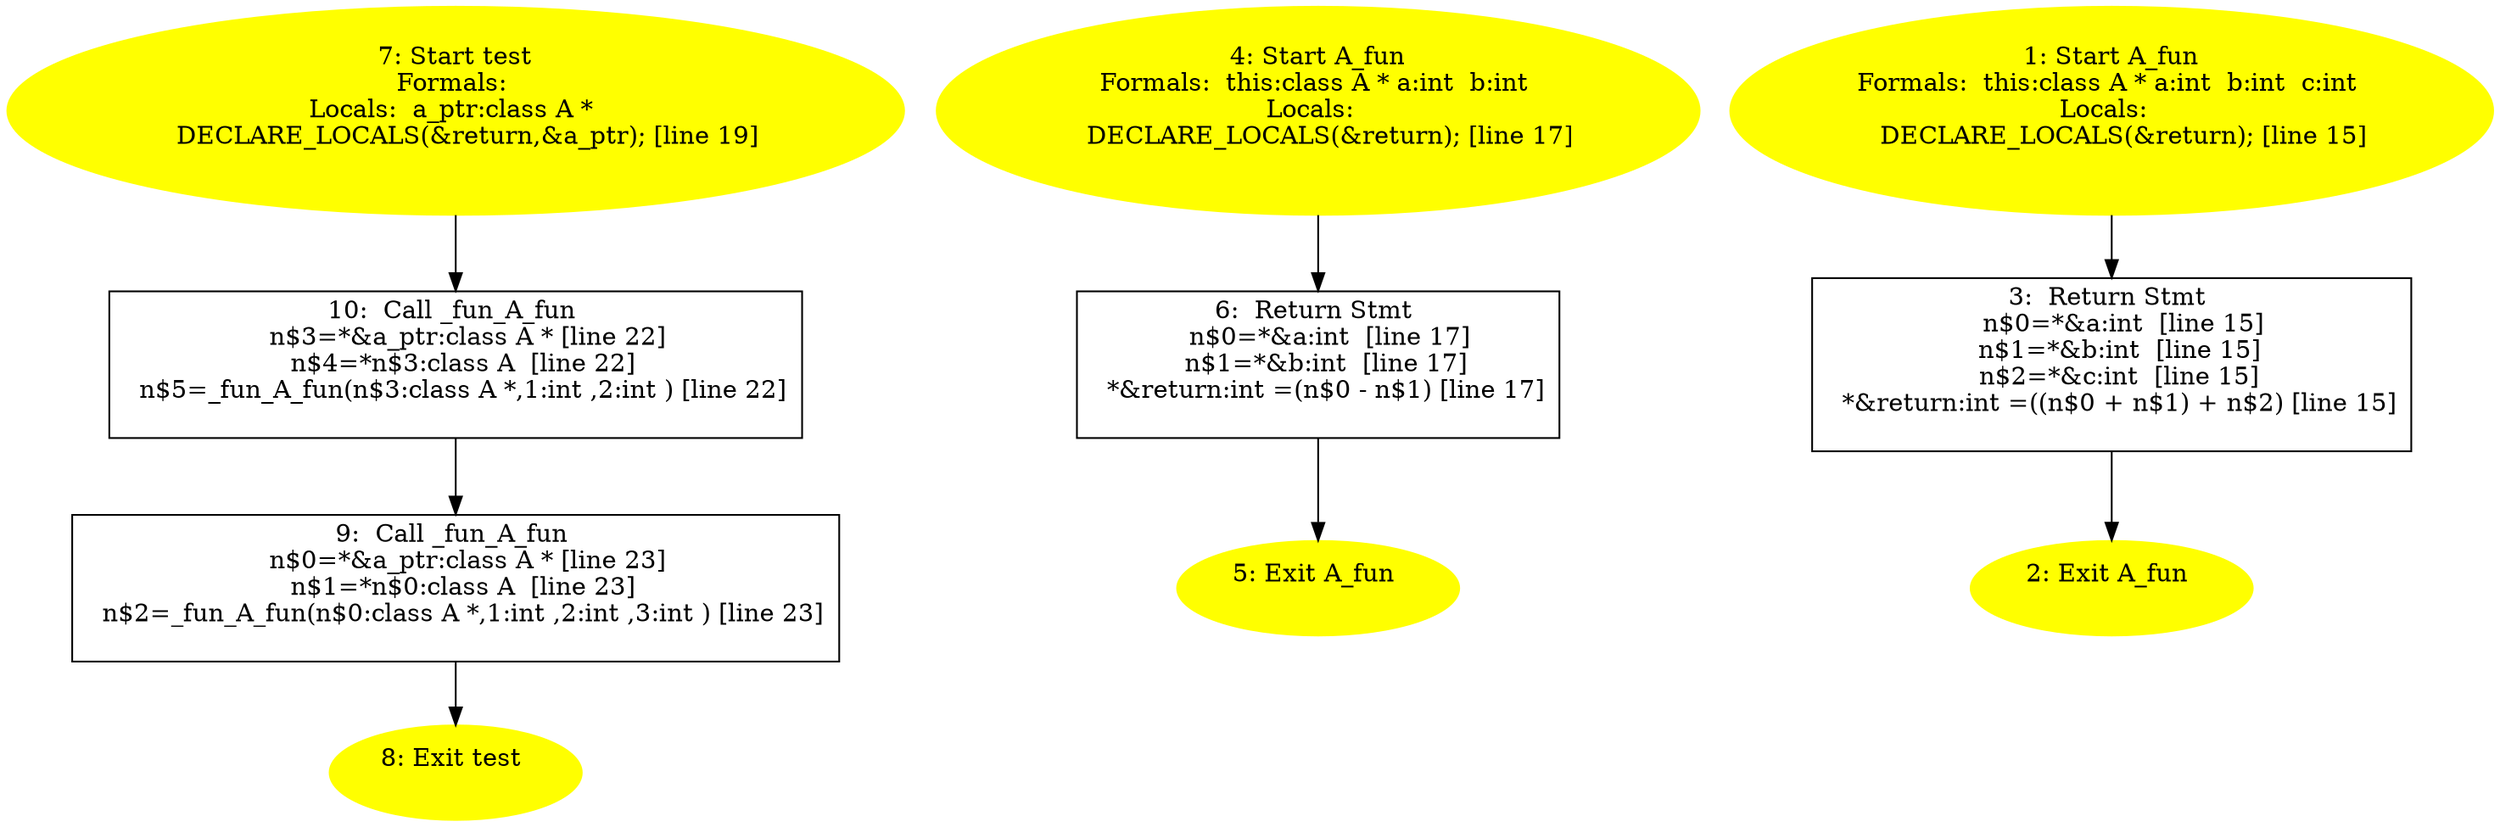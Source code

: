 /* @generated */
digraph iCFG {
10 [label="10:  Call _fun_A_fun \n   n$3=*&a_ptr:class A * [line 22]\n  n$4=*n$3:class A  [line 22]\n  n$5=_fun_A_fun(n$3:class A *,1:int ,2:int ) [line 22]\n " shape="box"]
	

	 10 -> 9 ;
9 [label="9:  Call _fun_A_fun \n   n$0=*&a_ptr:class A * [line 23]\n  n$1=*n$0:class A  [line 23]\n  n$2=_fun_A_fun(n$0:class A *,1:int ,2:int ,3:int ) [line 23]\n " shape="box"]
	

	 9 -> 8 ;
8 [label="8: Exit test \n  " color=yellow style=filled]
	

7 [label="7: Start test\nFormals: \nLocals:  a_ptr:class A * \n   DECLARE_LOCALS(&return,&a_ptr); [line 19]\n " color=yellow style=filled]
	

	 7 -> 10 ;
6 [label="6:  Return Stmt \n   n$0=*&a:int  [line 17]\n  n$1=*&b:int  [line 17]\n  *&return:int =(n$0 - n$1) [line 17]\n " shape="box"]
	

	 6 -> 5 ;
5 [label="5: Exit A_fun \n  " color=yellow style=filled]
	

4 [label="4: Start A_fun\nFormals:  this:class A * a:int  b:int \nLocals:  \n   DECLARE_LOCALS(&return); [line 17]\n " color=yellow style=filled]
	

	 4 -> 6 ;
3 [label="3:  Return Stmt \n   n$0=*&a:int  [line 15]\n  n$1=*&b:int  [line 15]\n  n$2=*&c:int  [line 15]\n  *&return:int =((n$0 + n$1) + n$2) [line 15]\n " shape="box"]
	

	 3 -> 2 ;
2 [label="2: Exit A_fun \n  " color=yellow style=filled]
	

1 [label="1: Start A_fun\nFormals:  this:class A * a:int  b:int  c:int \nLocals:  \n   DECLARE_LOCALS(&return); [line 15]\n " color=yellow style=filled]
	

	 1 -> 3 ;
}
